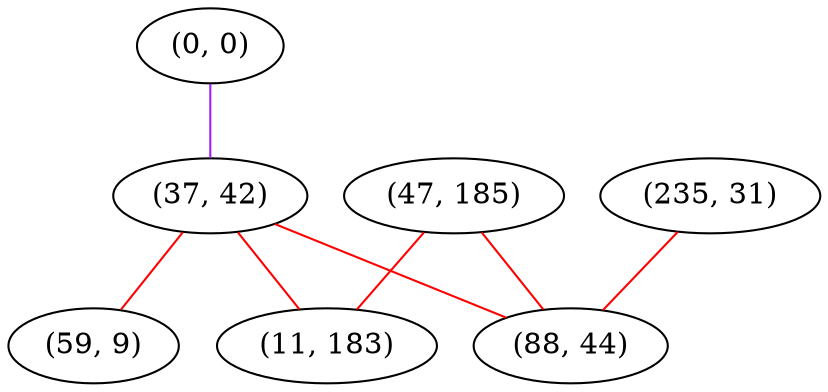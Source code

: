 graph "" {
"(0, 0)";
"(37, 42)";
"(47, 185)";
"(235, 31)";
"(11, 183)";
"(88, 44)";
"(59, 9)";
"(0, 0)" -- "(37, 42)"  [color=purple, key=0, weight=4];
"(37, 42)" -- "(11, 183)"  [color=red, key=0, weight=1];
"(37, 42)" -- "(59, 9)"  [color=red, key=0, weight=1];
"(37, 42)" -- "(88, 44)"  [color=red, key=0, weight=1];
"(47, 185)" -- "(11, 183)"  [color=red, key=0, weight=1];
"(47, 185)" -- "(88, 44)"  [color=red, key=0, weight=1];
"(235, 31)" -- "(88, 44)"  [color=red, key=0, weight=1];
}
